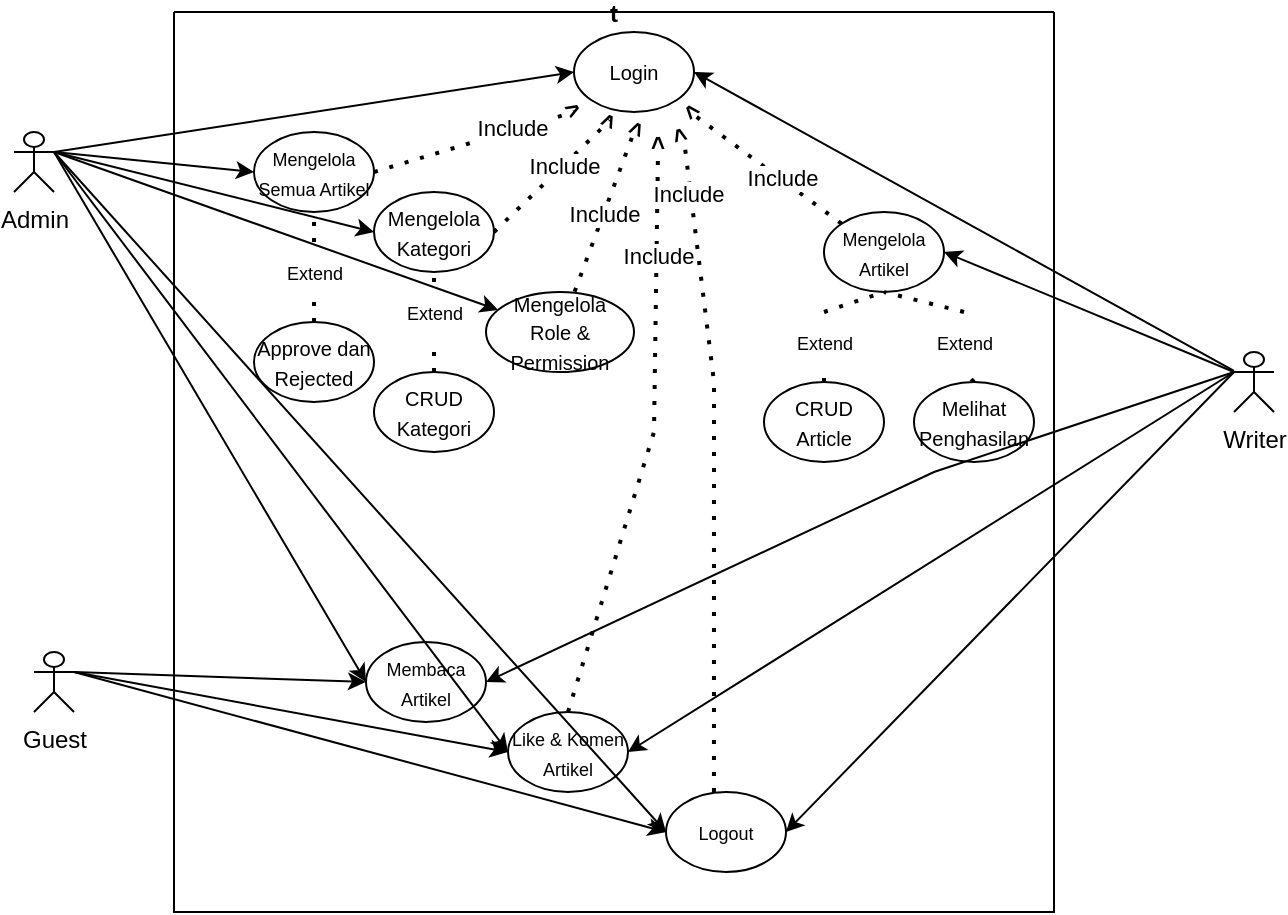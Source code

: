 <mxfile version="26.2.13">
  <diagram name="Page-1" id="5_PxfF87xwtZbWOUVoVM">
    <mxGraphModel dx="879" dy="516" grid="1" gridSize="10" guides="1" tooltips="1" connect="1" arrows="1" fold="1" page="1" pageScale="1" pageWidth="850" pageHeight="1100" math="0" shadow="0">
      <root>
        <mxCell id="0" />
        <mxCell id="1" parent="0" />
        <mxCell id="FiibV92SIHVnTIMMilG7-22" value="" style="endArrow=classic;html=1;rounded=0;exitX=1;exitY=0.333;exitDx=0;exitDy=0;exitPerimeter=0;" parent="1" source="FiibV92SIHVnTIMMilG7-3" target="FiibV92SIHVnTIMMilG7-18" edge="1">
          <mxGeometry width="50" height="50" relative="1" as="geometry">
            <mxPoint x="100" y="230" as="sourcePoint" />
            <mxPoint x="335" y="352.5" as="targetPoint" />
          </mxGeometry>
        </mxCell>
        <mxCell id="FiibV92SIHVnTIMMilG7-21" value="" style="endArrow=classic;html=1;rounded=0;entryX=0;entryY=0.5;entryDx=0;entryDy=0;exitX=1;exitY=0.333;exitDx=0;exitDy=0;exitPerimeter=0;" parent="1" source="FiibV92SIHVnTIMMilG7-3" target="FiibV92SIHVnTIMMilG7-17" edge="1">
          <mxGeometry width="50" height="50" relative="1" as="geometry">
            <mxPoint x="220" y="330" as="sourcePoint" />
            <mxPoint x="320" y="260" as="targetPoint" />
          </mxGeometry>
        </mxCell>
        <mxCell id="FiibV92SIHVnTIMMilG7-3" value="Admin" style="shape=umlActor;verticalLabelPosition=bottom;verticalAlign=top;html=1;outlineConnect=0;" parent="1" vertex="1">
          <mxGeometry x="100" y="220" width="20" height="30" as="geometry" />
        </mxCell>
        <mxCell id="FiibV92SIHVnTIMMilG7-9" value="t" style="swimlane;startSize=0;" parent="1" vertex="1">
          <mxGeometry x="180" y="160" width="440" height="450" as="geometry" />
        </mxCell>
        <mxCell id="FiibV92SIHVnTIMMilG7-18" value="&lt;font size=&quot;1&quot;&gt;Mengelola&lt;/font&gt;&lt;div&gt;&lt;font size=&quot;1&quot;&gt;Role &amp;amp; Permission&lt;/font&gt;&lt;/div&gt;" style="ellipse;whiteSpace=wrap;html=1;" parent="FiibV92SIHVnTIMMilG7-9" vertex="1">
          <mxGeometry x="156" y="140" width="74" height="40" as="geometry" />
        </mxCell>
        <mxCell id="FiibV92SIHVnTIMMilG7-15" value="&lt;font style=&quot;font-size: 9px;&quot;&gt;Mengelola&lt;/font&gt;&lt;div&gt;&lt;font style=&quot;font-size: 9px;&quot;&gt;Semua Artikel&lt;/font&gt;&lt;/div&gt;" style="ellipse;whiteSpace=wrap;html=1;" parent="FiibV92SIHVnTIMMilG7-9" vertex="1">
          <mxGeometry x="40" y="60" width="60" height="40" as="geometry" />
        </mxCell>
        <mxCell id="FiibV92SIHVnTIMMilG7-27" value="&lt;font size=&quot;1&quot;&gt;Login&lt;/font&gt;" style="ellipse;whiteSpace=wrap;html=1;" parent="FiibV92SIHVnTIMMilG7-9" vertex="1">
          <mxGeometry x="200" y="10" width="60" height="40" as="geometry" />
        </mxCell>
        <mxCell id="FiibV92SIHVnTIMMilG7-61" value="" style="endArrow=none;dashed=1;html=1;dashPattern=1 3;strokeWidth=2;rounded=0;entryX=0.5;entryY=1;entryDx=0;entryDy=0;exitX=0.5;exitY=0;exitDx=0;exitDy=0;" parent="FiibV92SIHVnTIMMilG7-9" source="FiibV92SIHVnTIMMilG7-74" target="FiibV92SIHVnTIMMilG7-15" edge="1">
          <mxGeometry width="50" height="50" relative="1" as="geometry">
            <mxPoint x="170" y="220" as="sourcePoint" />
            <mxPoint x="220" y="170" as="targetPoint" />
          </mxGeometry>
        </mxCell>
        <mxCell id="FiibV92SIHVnTIMMilG7-62" value="&lt;font style=&quot;font-size: 9px;&quot;&gt;Mengelola&lt;/font&gt;&lt;div&gt;&lt;span style=&quot;font-size: 9px; background-color: transparent; color: light-dark(rgb(0, 0, 0), rgb(255, 255, 255));&quot;&gt;Artikel&lt;/span&gt;&lt;/div&gt;" style="ellipse;whiteSpace=wrap;html=1;" parent="FiibV92SIHVnTIMMilG7-9" vertex="1">
          <mxGeometry x="325" y="100" width="60" height="40" as="geometry" />
        </mxCell>
        <mxCell id="FiibV92SIHVnTIMMilG7-57" value="&lt;font size=&quot;1&quot;&gt;Approve dan Rejected&lt;/font&gt;" style="ellipse;whiteSpace=wrap;html=1;" parent="FiibV92SIHVnTIMMilG7-9" vertex="1">
          <mxGeometry x="40" y="155" width="60" height="40" as="geometry" />
        </mxCell>
        <mxCell id="FiibV92SIHVnTIMMilG7-66" value="&lt;font size=&quot;1&quot;&gt;CRUD&lt;/font&gt;&lt;div&gt;&lt;font size=&quot;1&quot;&gt;Article&lt;/font&gt;&lt;/div&gt;" style="ellipse;whiteSpace=wrap;html=1;" parent="FiibV92SIHVnTIMMilG7-9" vertex="1">
          <mxGeometry x="295" y="185" width="60" height="40" as="geometry" />
        </mxCell>
        <mxCell id="FiibV92SIHVnTIMMilG7-67" value="" style="endArrow=none;dashed=1;html=1;dashPattern=1 3;strokeWidth=2;rounded=0;entryX=0.5;entryY=1;entryDx=0;entryDy=0;exitX=0.5;exitY=0;exitDx=0;exitDy=0;" parent="FiibV92SIHVnTIMMilG7-9" source="FiibV92SIHVnTIMMilG7-60" target="FiibV92SIHVnTIMMilG7-62" edge="1">
          <mxGeometry width="50" height="50" relative="1" as="geometry">
            <mxPoint x="250" y="260" as="sourcePoint" />
            <mxPoint x="300" y="210" as="targetPoint" />
          </mxGeometry>
        </mxCell>
        <mxCell id="FiibV92SIHVnTIMMilG7-68" value="" style="endArrow=none;dashed=1;html=1;dashPattern=1 3;strokeWidth=2;rounded=0;entryX=0.5;entryY=1;entryDx=0;entryDy=0;exitX=0.5;exitY=0;exitDx=0;exitDy=0;" parent="FiibV92SIHVnTIMMilG7-9" source="FiibV92SIHVnTIMMilG7-66" target="FiibV92SIHVnTIMMilG7-60" edge="1">
          <mxGeometry width="50" height="50" relative="1" as="geometry">
            <mxPoint x="460" y="340" as="sourcePoint" />
            <mxPoint x="460" y="300" as="targetPoint" />
          </mxGeometry>
        </mxCell>
        <mxCell id="FiibV92SIHVnTIMMilG7-60" value="&lt;font style=&quot;font-size: 9px;&quot;&gt;Extend&lt;/font&gt;" style="text;html=1;align=center;verticalAlign=middle;resizable=0;points=[];autosize=1;strokeColor=none;fillColor=none;" parent="FiibV92SIHVnTIMMilG7-9" vertex="1">
          <mxGeometry x="300" y="150" width="50" height="30" as="geometry" />
        </mxCell>
        <mxCell id="FiibV92SIHVnTIMMilG7-70" value="" style="endArrow=none;dashed=1;html=1;dashPattern=1 3;strokeWidth=2;rounded=0;exitX=0.5;exitY=0;exitDx=0;exitDy=0;entryX=0.5;entryY=1;entryDx=0;entryDy=0;" parent="FiibV92SIHVnTIMMilG7-9" source="FiibV92SIHVnTIMMilG7-71" target="FiibV92SIHVnTIMMilG7-62" edge="1">
          <mxGeometry width="50" height="50" relative="1" as="geometry">
            <mxPoint x="250" y="260" as="sourcePoint" />
            <mxPoint x="300" y="210" as="targetPoint" />
          </mxGeometry>
        </mxCell>
        <mxCell id="FiibV92SIHVnTIMMilG7-71" value="&lt;font style=&quot;font-size: 9px;&quot;&gt;Extend&lt;/font&gt;" style="text;html=1;align=center;verticalAlign=middle;resizable=0;points=[];autosize=1;strokeColor=none;fillColor=none;" parent="FiibV92SIHVnTIMMilG7-9" vertex="1">
          <mxGeometry x="370" y="150" width="50" height="30" as="geometry" />
        </mxCell>
        <mxCell id="FiibV92SIHVnTIMMilG7-72" value="" style="endArrow=none;dashed=1;html=1;dashPattern=1 3;strokeWidth=2;rounded=0;exitX=0.5;exitY=0;exitDx=0;exitDy=0;entryX=0.5;entryY=1;entryDx=0;entryDy=0;" parent="FiibV92SIHVnTIMMilG7-9" source="FiibV92SIHVnTIMMilG7-69" target="FiibV92SIHVnTIMMilG7-71" edge="1">
          <mxGeometry width="50" height="50" relative="1" as="geometry">
            <mxPoint x="530" y="360" as="sourcePoint" />
            <mxPoint x="460" y="300" as="targetPoint" />
          </mxGeometry>
        </mxCell>
        <mxCell id="FiibV92SIHVnTIMMilG7-76" value="&lt;font style=&quot;font-size: 9px;&quot;&gt;Logout&lt;/font&gt;" style="ellipse;whiteSpace=wrap;html=1;" parent="FiibV92SIHVnTIMMilG7-9" vertex="1">
          <mxGeometry x="246" y="390" width="60" height="40" as="geometry" />
        </mxCell>
        <mxCell id="FiibV92SIHVnTIMMilG7-85" value="&lt;font size=&quot;1&quot;&gt;CRUD&lt;/font&gt;&lt;div&gt;&lt;font size=&quot;1&quot;&gt;Kategori&lt;/font&gt;&lt;/div&gt;" style="ellipse;whiteSpace=wrap;html=1;" parent="FiibV92SIHVnTIMMilG7-9" vertex="1">
          <mxGeometry x="100" y="180" width="60" height="40" as="geometry" />
        </mxCell>
        <mxCell id="FiibV92SIHVnTIMMilG7-90" value="" style="endArrow=none;dashed=1;html=1;dashPattern=1 3;strokeWidth=2;rounded=0;exitX=0.5;exitY=0;exitDx=0;exitDy=0;entryX=0.5;entryY=1;entryDx=0;entryDy=0;" parent="FiibV92SIHVnTIMMilG7-9" source="FiibV92SIHVnTIMMilG7-91" target="FiibV92SIHVnTIMMilG7-17" edge="1">
          <mxGeometry width="50" height="50" relative="1" as="geometry">
            <mxPoint x="150" y="260" as="sourcePoint" />
            <mxPoint x="200" y="210" as="targetPoint" />
          </mxGeometry>
        </mxCell>
        <mxCell id="FiibV92SIHVnTIMMilG7-91" value="&lt;font style=&quot;font-size: 9px;&quot;&gt;Extend&lt;/font&gt;" style="text;html=1;align=center;verticalAlign=middle;resizable=0;points=[];autosize=1;strokeColor=none;fillColor=none;" parent="FiibV92SIHVnTIMMilG7-9" vertex="1">
          <mxGeometry x="105" y="135" width="50" height="30" as="geometry" />
        </mxCell>
        <mxCell id="FiibV92SIHVnTIMMilG7-92" value="" style="endArrow=none;dashed=1;html=1;dashPattern=1 3;strokeWidth=2;rounded=0;exitX=0.5;exitY=0;exitDx=0;exitDy=0;entryX=0.5;entryY=1;entryDx=0;entryDy=0;" parent="FiibV92SIHVnTIMMilG7-9" source="FiibV92SIHVnTIMMilG7-85" target="FiibV92SIHVnTIMMilG7-91" edge="1">
          <mxGeometry width="50" height="50" relative="1" as="geometry">
            <mxPoint x="310" y="370" as="sourcePoint" />
            <mxPoint x="310" y="315" as="targetPoint" />
          </mxGeometry>
        </mxCell>
        <mxCell id="bdpBuSMv_gDnvkWVU8WQ-6" value="" style="endArrow=none;dashed=1;html=1;dashPattern=1 3;strokeWidth=2;rounded=0;exitX=1;exitY=0.5;exitDx=0;exitDy=0;" edge="1" parent="FiibV92SIHVnTIMMilG7-9" source="FiibV92SIHVnTIMMilG7-15">
          <mxGeometry width="50" height="50" relative="1" as="geometry">
            <mxPoint x="170" y="220" as="sourcePoint" />
            <mxPoint x="200" y="50" as="targetPoint" />
          </mxGeometry>
        </mxCell>
        <mxCell id="bdpBuSMv_gDnvkWVU8WQ-39" value="Include" style="edgeLabel;html=1;align=center;verticalAlign=middle;resizable=0;points=[];" vertex="1" connectable="0" parent="bdpBuSMv_gDnvkWVU8WQ-6">
          <mxGeometry x="0.385" y="1" relative="1" as="geometry">
            <mxPoint as="offset" />
          </mxGeometry>
        </mxCell>
        <mxCell id="FiibV92SIHVnTIMMilG7-17" value="&lt;font size=&quot;1&quot;&gt;Mengelola&lt;/font&gt;&lt;div&gt;&lt;font size=&quot;1&quot;&gt;Kategori&lt;/font&gt;&lt;/div&gt;" style="ellipse;whiteSpace=wrap;html=1;" parent="FiibV92SIHVnTIMMilG7-9" vertex="1">
          <mxGeometry x="100" y="90" width="60" height="40" as="geometry" />
        </mxCell>
        <mxCell id="bdpBuSMv_gDnvkWVU8WQ-7" value="" style="endArrow=none;dashed=1;html=1;dashPattern=1 3;strokeWidth=2;rounded=0;entryX=0.5;entryY=1;entryDx=0;entryDy=0;exitX=0.5;exitY=0;exitDx=0;exitDy=0;" edge="1" parent="FiibV92SIHVnTIMMilG7-9" source="FiibV92SIHVnTIMMilG7-57" target="FiibV92SIHVnTIMMilG7-74">
          <mxGeometry width="50" height="50" relative="1" as="geometry">
            <mxPoint x="240" y="305" as="sourcePoint" />
            <mxPoint x="240" y="250" as="targetPoint" />
          </mxGeometry>
        </mxCell>
        <mxCell id="FiibV92SIHVnTIMMilG7-74" value="&lt;font style=&quot;font-size: 9px;&quot;&gt;Extend&lt;/font&gt;" style="text;html=1;align=center;verticalAlign=middle;resizable=0;points=[];autosize=1;strokeColor=none;fillColor=none;" parent="FiibV92SIHVnTIMMilG7-9" vertex="1">
          <mxGeometry x="45" y="115" width="50" height="30" as="geometry" />
        </mxCell>
        <mxCell id="bdpBuSMv_gDnvkWVU8WQ-8" value="" style="endArrow=none;dashed=1;html=1;dashPattern=1 3;strokeWidth=2;rounded=0;exitX=1;exitY=0.5;exitDx=0;exitDy=0;entryX=0.3;entryY=0.96;entryDx=0;entryDy=0;entryPerimeter=0;" edge="1" parent="FiibV92SIHVnTIMMilG7-9" source="FiibV92SIHVnTIMMilG7-17">
          <mxGeometry width="50" height="50" relative="1" as="geometry">
            <mxPoint x="160.0" y="115.8" as="sourcePoint" />
            <mxPoint x="218" y="54.2" as="targetPoint" />
            <Array as="points" />
          </mxGeometry>
        </mxCell>
        <mxCell id="bdpBuSMv_gDnvkWVU8WQ-36" value="Include" style="edgeLabel;html=1;align=center;verticalAlign=middle;resizable=0;points=[];" vertex="1" connectable="0" parent="bdpBuSMv_gDnvkWVU8WQ-8">
          <mxGeometry x="0.207" relative="1" as="geometry">
            <mxPoint as="offset" />
          </mxGeometry>
        </mxCell>
        <mxCell id="bdpBuSMv_gDnvkWVU8WQ-9" value="" style="endArrow=none;dashed=1;html=1;dashPattern=1 3;strokeWidth=2;rounded=0;entryX=0.5;entryY=1;entryDx=0;entryDy=0;exitX=0.599;exitY=-0.005;exitDx=0;exitDy=0;exitPerimeter=0;" edge="1" parent="FiibV92SIHVnTIMMilG7-9" source="FiibV92SIHVnTIMMilG7-18">
          <mxGeometry width="50" height="50" relative="1" as="geometry">
            <mxPoint x="210" y="130" as="sourcePoint" />
            <mxPoint x="230" y="60" as="targetPoint" />
            <Array as="points" />
          </mxGeometry>
        </mxCell>
        <mxCell id="bdpBuSMv_gDnvkWVU8WQ-38" value="Include" style="edgeLabel;html=1;align=center;verticalAlign=middle;resizable=0;points=[];" vertex="1" connectable="0" parent="bdpBuSMv_gDnvkWVU8WQ-9">
          <mxGeometry x="-0.011" y="-1" relative="1" as="geometry">
            <mxPoint x="-1" as="offset" />
          </mxGeometry>
        </mxCell>
        <mxCell id="bdpBuSMv_gDnvkWVU8WQ-10" value="" style="endArrow=none;dashed=1;html=1;dashPattern=1 3;strokeWidth=2;rounded=0;exitX=0;exitY=0;exitDx=0;exitDy=0;entryX=0.743;entryY=0.98;entryDx=0;entryDy=0;entryPerimeter=0;" edge="1" parent="FiibV92SIHVnTIMMilG7-9" source="FiibV92SIHVnTIMMilG7-62">
          <mxGeometry width="50" height="50" relative="1" as="geometry">
            <mxPoint x="338.42" y="110.8" as="sourcePoint" />
            <mxPoint x="258.0" y="50.0" as="targetPoint" />
          </mxGeometry>
        </mxCell>
        <mxCell id="bdpBuSMv_gDnvkWVU8WQ-25" value="Include" style="edgeLabel;html=1;align=center;verticalAlign=middle;resizable=0;points=[];" vertex="1" connectable="0" parent="bdpBuSMv_gDnvkWVU8WQ-10">
          <mxGeometry x="-0.199" y="-1" relative="1" as="geometry">
            <mxPoint as="offset" />
          </mxGeometry>
        </mxCell>
        <mxCell id="bdpBuSMv_gDnvkWVU8WQ-12" value="&lt;b&gt;&amp;gt;&lt;/b&gt;" style="text;html=1;align=center;verticalAlign=middle;resizable=0;points=[];autosize=1;strokeColor=none;fillColor=none;rotation=-65;" vertex="1" parent="FiibV92SIHVnTIMMilG7-9">
          <mxGeometry x="216" y="44" width="30" height="30" as="geometry" />
        </mxCell>
        <mxCell id="bdpBuSMv_gDnvkWVU8WQ-14" value="&lt;b&gt;&amp;gt;&lt;/b&gt;" style="text;html=1;align=center;verticalAlign=middle;resizable=0;points=[];autosize=1;strokeColor=none;fillColor=none;rotation=-130;" vertex="1" parent="FiibV92SIHVnTIMMilG7-9">
          <mxGeometry x="244" y="35" width="30" height="30" as="geometry" />
        </mxCell>
        <mxCell id="bdpBuSMv_gDnvkWVU8WQ-15" value="&lt;b&gt;&amp;gt;&lt;/b&gt;" style="text;html=1;align=center;verticalAlign=middle;resizable=0;points=[];autosize=1;strokeColor=none;fillColor=none;rotation=-65;" vertex="1" parent="FiibV92SIHVnTIMMilG7-9">
          <mxGeometry x="202" y="40" width="30" height="30" as="geometry" />
        </mxCell>
        <mxCell id="bdpBuSMv_gDnvkWVU8WQ-16" value="&lt;b&gt;&amp;gt;&lt;/b&gt;" style="text;html=1;align=center;verticalAlign=middle;resizable=0;points=[];autosize=1;strokeColor=none;fillColor=none;rotation=-30;" vertex="1" parent="FiibV92SIHVnTIMMilG7-9">
          <mxGeometry x="184" y="34" width="30" height="30" as="geometry" />
        </mxCell>
        <mxCell id="bdpBuSMv_gDnvkWVU8WQ-17" value="" style="endArrow=none;dashed=1;html=1;dashPattern=1 3;strokeWidth=2;rounded=0;exitX=0.5;exitY=0;exitDx=0;exitDy=0;" edge="1" parent="FiibV92SIHVnTIMMilG7-9" source="FiibV92SIHVnTIMMilG7-39">
          <mxGeometry width="50" height="50" relative="1" as="geometry">
            <mxPoint x="216" y="346.0" as="sourcePoint" />
            <mxPoint x="241.998" y="69.996" as="targetPoint" />
            <Array as="points">
              <mxPoint x="240" y="210" />
            </Array>
          </mxGeometry>
        </mxCell>
        <mxCell id="bdpBuSMv_gDnvkWVU8WQ-42" value="Include" style="edgeLabel;html=1;align=center;verticalAlign=middle;resizable=0;points=[];" vertex="1" connectable="0" parent="bdpBuSMv_gDnvkWVU8WQ-17">
          <mxGeometry x="0.638" relative="1" as="geometry">
            <mxPoint as="offset" />
          </mxGeometry>
        </mxCell>
        <mxCell id="bdpBuSMv_gDnvkWVU8WQ-19" value="&lt;b&gt;&amp;gt;&lt;/b&gt;" style="text;html=1;align=center;verticalAlign=middle;resizable=0;points=[];autosize=1;strokeColor=none;fillColor=none;rotation=-90;" vertex="1" parent="FiibV92SIHVnTIMMilG7-9">
          <mxGeometry x="227" y="51" width="30" height="30" as="geometry" />
        </mxCell>
        <mxCell id="bdpBuSMv_gDnvkWVU8WQ-20" value="" style="endArrow=none;dashed=1;html=1;dashPattern=1 3;strokeWidth=2;rounded=0;exitX=0.5;exitY=0;exitDx=0;exitDy=0;" edge="1" parent="FiibV92SIHVnTIMMilG7-9">
          <mxGeometry width="50" height="50" relative="1" as="geometry">
            <mxPoint x="269.98" y="390" as="sourcePoint" />
            <mxPoint x="255.005" y="63.996" as="targetPoint" />
            <Array as="points">
              <mxPoint x="270" y="185" />
            </Array>
          </mxGeometry>
        </mxCell>
        <mxCell id="bdpBuSMv_gDnvkWVU8WQ-41" value="Include" style="edgeLabel;html=1;align=center;verticalAlign=middle;resizable=0;points=[];" vertex="1" connectable="0" parent="bdpBuSMv_gDnvkWVU8WQ-20">
          <mxGeometry x="0.838" y="2" relative="1" as="geometry">
            <mxPoint as="offset" />
          </mxGeometry>
        </mxCell>
        <mxCell id="bdpBuSMv_gDnvkWVU8WQ-21" value="&lt;b&gt;&amp;gt;&lt;/b&gt;" style="text;html=1;align=center;verticalAlign=middle;resizable=0;points=[];autosize=1;strokeColor=none;fillColor=none;rotation=-105;" vertex="1" parent="FiibV92SIHVnTIMMilG7-9">
          <mxGeometry x="238" y="47" width="30" height="30" as="geometry" />
        </mxCell>
        <mxCell id="FiibV92SIHVnTIMMilG7-69" value="&lt;font size=&quot;1&quot;&gt;Melihat&lt;/font&gt;&lt;div&gt;&lt;font size=&quot;1&quot;&gt;Penghasilan&lt;/font&gt;&lt;/div&gt;" style="ellipse;whiteSpace=wrap;html=1;" parent="FiibV92SIHVnTIMMilG7-9" vertex="1">
          <mxGeometry x="370" y="185" width="60" height="40" as="geometry" />
        </mxCell>
        <mxCell id="FiibV92SIHVnTIMMilG7-39" value="&lt;font style=&quot;font-size: 9px;&quot;&gt;Like &amp;amp; Komen Artikel&lt;/font&gt;" style="ellipse;whiteSpace=wrap;html=1;" parent="FiibV92SIHVnTIMMilG7-9" vertex="1">
          <mxGeometry x="167" y="350" width="60" height="40" as="geometry" />
        </mxCell>
        <mxCell id="FiibV92SIHVnTIMMilG7-11" value="&lt;font style=&quot;font-size: 9px;&quot;&gt;Membaca&lt;/font&gt;&lt;div&gt;&lt;font style=&quot;font-size: 9px;&quot;&gt;Artikel&lt;/font&gt;&lt;/div&gt;" style="ellipse;whiteSpace=wrap;html=1;" parent="FiibV92SIHVnTIMMilG7-9" vertex="1">
          <mxGeometry x="96" y="315" width="60" height="40" as="geometry" />
        </mxCell>
        <mxCell id="FiibV92SIHVnTIMMilG7-13" value="" style="endArrow=classic;html=1;rounded=0;entryX=0;entryY=0.5;entryDx=0;entryDy=0;exitX=1;exitY=0.333;exitDx=0;exitDy=0;exitPerimeter=0;" parent="1" source="FiibV92SIHVnTIMMilG7-3" target="FiibV92SIHVnTIMMilG7-11" edge="1">
          <mxGeometry width="50" height="50" relative="1" as="geometry">
            <mxPoint x="200" y="310" as="sourcePoint" />
            <mxPoint x="250" y="260" as="targetPoint" />
          </mxGeometry>
        </mxCell>
        <mxCell id="FiibV92SIHVnTIMMilG7-20" value="" style="endArrow=classic;html=1;rounded=0;entryX=0;entryY=0.5;entryDx=0;entryDy=0;exitX=1;exitY=0.333;exitDx=0;exitDy=0;exitPerimeter=0;" parent="1" source="FiibV92SIHVnTIMMilG7-3" target="FiibV92SIHVnTIMMilG7-15" edge="1">
          <mxGeometry width="50" height="50" relative="1" as="geometry">
            <mxPoint x="200" y="310" as="sourcePoint" />
            <mxPoint x="310" y="250" as="targetPoint" />
          </mxGeometry>
        </mxCell>
        <mxCell id="FiibV92SIHVnTIMMilG7-24" value="Writer" style="shape=umlActor;verticalLabelPosition=bottom;verticalAlign=top;html=1;outlineConnect=0;" parent="1" vertex="1">
          <mxGeometry x="710" y="330" width="20" height="30" as="geometry" />
        </mxCell>
        <mxCell id="FiibV92SIHVnTIMMilG7-28" value="" style="endArrow=classic;html=1;rounded=0;entryX=1;entryY=0.5;entryDx=0;entryDy=0;" parent="1" source="FiibV92SIHVnTIMMilG7-24" target="FiibV92SIHVnTIMMilG7-27" edge="1">
          <mxGeometry width="50" height="50" relative="1" as="geometry">
            <mxPoint x="440" y="370" as="sourcePoint" />
            <mxPoint x="490" y="320" as="targetPoint" />
          </mxGeometry>
        </mxCell>
        <mxCell id="FiibV92SIHVnTIMMilG7-29" value="" style="endArrow=classic;html=1;rounded=0;exitX=1;exitY=0.333;exitDx=0;exitDy=0;exitPerimeter=0;entryX=0;entryY=0.5;entryDx=0;entryDy=0;" parent="1" source="FiibV92SIHVnTIMMilG7-3" target="FiibV92SIHVnTIMMilG7-27" edge="1">
          <mxGeometry width="50" height="50" relative="1" as="geometry">
            <mxPoint x="440" y="370" as="sourcePoint" />
            <mxPoint x="490" y="320" as="targetPoint" />
          </mxGeometry>
        </mxCell>
        <mxCell id="FiibV92SIHVnTIMMilG7-32" value="" style="endArrow=classic;html=1;rounded=0;exitX=0;exitY=0.333;exitDx=0;exitDy=0;exitPerimeter=0;entryX=1;entryY=0.5;entryDx=0;entryDy=0;" parent="1" source="FiibV92SIHVnTIMMilG7-24" target="FiibV92SIHVnTIMMilG7-11" edge="1">
          <mxGeometry width="50" height="50" relative="1" as="geometry">
            <mxPoint x="710" y="300" as="sourcePoint" />
            <mxPoint x="500" y="310" as="targetPoint" />
            <Array as="points">
              <mxPoint x="560" y="390" />
            </Array>
          </mxGeometry>
        </mxCell>
        <mxCell id="FiibV92SIHVnTIMMilG7-35" value="Guest" style="shape=umlActor;verticalLabelPosition=bottom;verticalAlign=top;html=1;outlineConnect=0;" parent="1" vertex="1">
          <mxGeometry x="110" y="480" width="20" height="30" as="geometry" />
        </mxCell>
        <mxCell id="FiibV92SIHVnTIMMilG7-36" value="" style="endArrow=classic;html=1;rounded=0;exitX=1;exitY=0.333;exitDx=0;exitDy=0;exitPerimeter=0;entryX=0;entryY=0.5;entryDx=0;entryDy=0;" parent="1" source="FiibV92SIHVnTIMMilG7-35" target="FiibV92SIHVnTIMMilG7-11" edge="1">
          <mxGeometry width="50" height="50" relative="1" as="geometry">
            <mxPoint x="410" y="410" as="sourcePoint" />
            <mxPoint x="460" y="360" as="targetPoint" />
          </mxGeometry>
        </mxCell>
        <mxCell id="FiibV92SIHVnTIMMilG7-41" value="" style="endArrow=classic;html=1;rounded=0;exitX=0;exitY=0.333;exitDx=0;exitDy=0;exitPerimeter=0;entryX=1;entryY=0.5;entryDx=0;entryDy=0;" parent="1" source="FiibV92SIHVnTIMMilG7-24" target="FiibV92SIHVnTIMMilG7-39" edge="1">
          <mxGeometry width="50" height="50" relative="1" as="geometry">
            <mxPoint x="420" y="360" as="sourcePoint" />
            <mxPoint x="470" y="310" as="targetPoint" />
          </mxGeometry>
        </mxCell>
        <mxCell id="FiibV92SIHVnTIMMilG7-42" value="" style="endArrow=classic;html=1;rounded=0;entryX=0;entryY=0.5;entryDx=0;entryDy=0;exitX=1;exitY=0.333;exitDx=0;exitDy=0;exitPerimeter=0;" parent="1" source="FiibV92SIHVnTIMMilG7-35" target="FiibV92SIHVnTIMMilG7-39" edge="1">
          <mxGeometry width="50" height="50" relative="1" as="geometry">
            <mxPoint x="200" y="410" as="sourcePoint" />
            <mxPoint x="470" y="310" as="targetPoint" />
          </mxGeometry>
        </mxCell>
        <mxCell id="FiibV92SIHVnTIMMilG7-43" value="" style="endArrow=classic;html=1;rounded=0;exitX=1;exitY=0.333;exitDx=0;exitDy=0;exitPerimeter=0;entryX=0;entryY=0.5;entryDx=0;entryDy=0;" parent="1" source="FiibV92SIHVnTIMMilG7-3" target="FiibV92SIHVnTIMMilG7-39" edge="1">
          <mxGeometry width="50" height="50" relative="1" as="geometry">
            <mxPoint x="420" y="360" as="sourcePoint" />
            <mxPoint x="470" y="310" as="targetPoint" />
          </mxGeometry>
        </mxCell>
        <mxCell id="FiibV92SIHVnTIMMilG7-33" value="" style="endArrow=classic;html=1;rounded=0;exitX=0;exitY=0.333;exitDx=0;exitDy=0;exitPerimeter=0;entryX=1;entryY=0.5;entryDx=0;entryDy=0;" parent="1" source="FiibV92SIHVnTIMMilG7-24" target="FiibV92SIHVnTIMMilG7-62" edge="1">
          <mxGeometry width="50" height="50" relative="1" as="geometry">
            <mxPoint x="820" y="355" as="sourcePoint" />
            <mxPoint x="550.0" y="310" as="targetPoint" />
          </mxGeometry>
        </mxCell>
        <mxCell id="FiibV92SIHVnTIMMilG7-80" value="" style="endArrow=classic;html=1;rounded=0;exitX=0;exitY=0.333;exitDx=0;exitDy=0;exitPerimeter=0;entryX=1;entryY=0.5;entryDx=0;entryDy=0;" parent="1" source="FiibV92SIHVnTIMMilG7-24" target="FiibV92SIHVnTIMMilG7-76" edge="1">
          <mxGeometry width="50" height="50" relative="1" as="geometry">
            <mxPoint x="370" y="490" as="sourcePoint" />
            <mxPoint x="420" y="440" as="targetPoint" />
          </mxGeometry>
        </mxCell>
        <mxCell id="FiibV92SIHVnTIMMilG7-82" value="" style="endArrow=classic;html=1;rounded=0;exitX=1;exitY=0.333;exitDx=0;exitDy=0;exitPerimeter=0;entryX=0;entryY=0.5;entryDx=0;entryDy=0;" parent="1" source="FiibV92SIHVnTIMMilG7-35" target="FiibV92SIHVnTIMMilG7-76" edge="1">
          <mxGeometry width="50" height="50" relative="1" as="geometry">
            <mxPoint x="370" y="490" as="sourcePoint" />
            <mxPoint x="420" y="440" as="targetPoint" />
          </mxGeometry>
        </mxCell>
        <mxCell id="FiibV92SIHVnTIMMilG7-83" value="" style="endArrow=classic;html=1;rounded=0;exitX=1;exitY=0.333;exitDx=0;exitDy=0;exitPerimeter=0;entryX=0;entryY=0.5;entryDx=0;entryDy=0;" parent="1" source="FiibV92SIHVnTIMMilG7-3" target="FiibV92SIHVnTIMMilG7-76" edge="1">
          <mxGeometry width="50" height="50" relative="1" as="geometry">
            <mxPoint x="370" y="490" as="sourcePoint" />
            <mxPoint x="420" y="440" as="targetPoint" />
          </mxGeometry>
        </mxCell>
      </root>
    </mxGraphModel>
  </diagram>
</mxfile>
